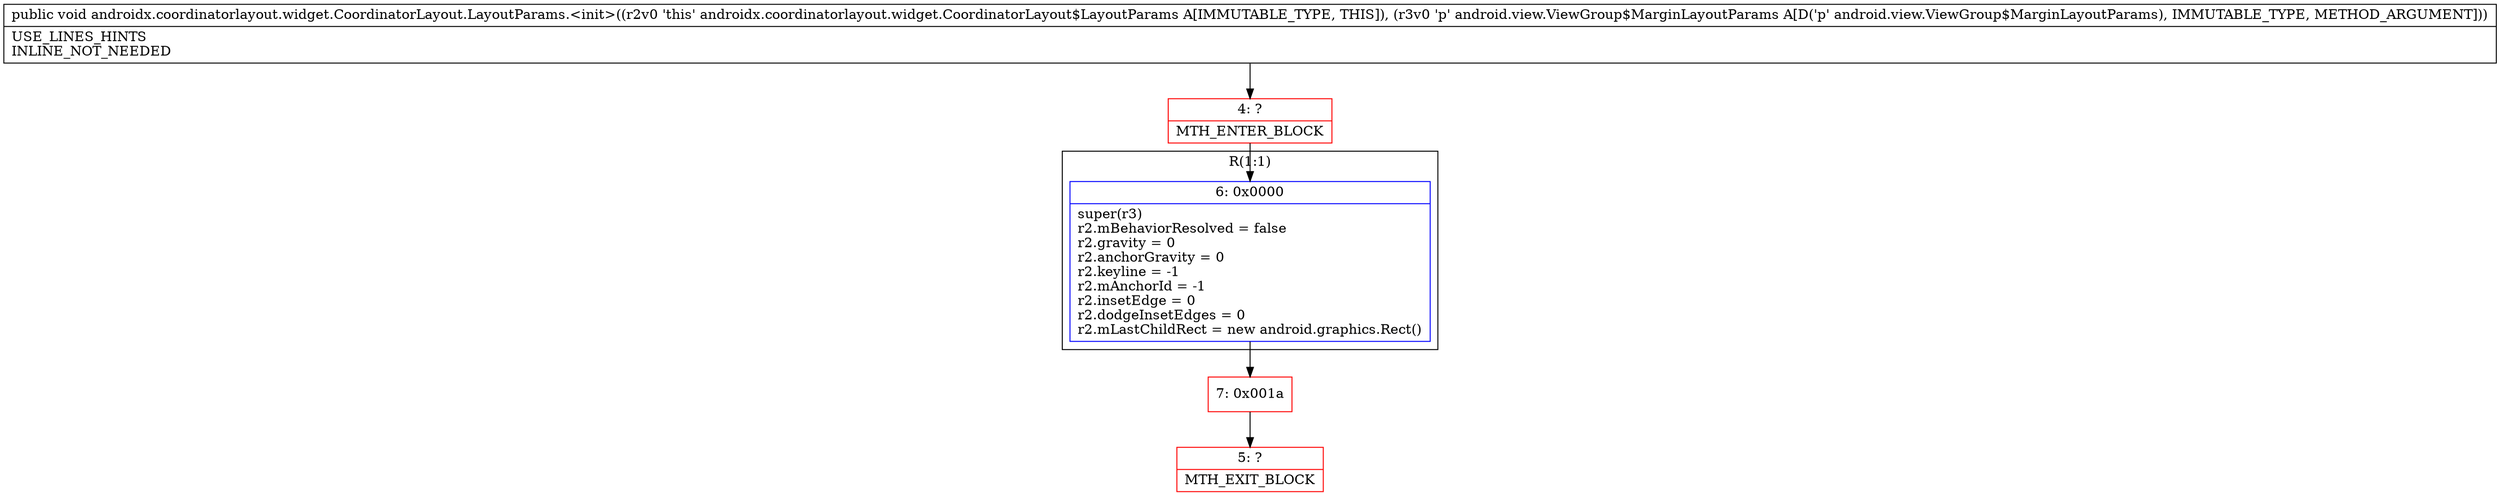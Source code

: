 digraph "CFG forandroidx.coordinatorlayout.widget.CoordinatorLayout.LayoutParams.\<init\>(Landroid\/view\/ViewGroup$MarginLayoutParams;)V" {
subgraph cluster_Region_152574131 {
label = "R(1:1)";
node [shape=record,color=blue];
Node_6 [shape=record,label="{6\:\ 0x0000|super(r3)\lr2.mBehaviorResolved = false\lr2.gravity = 0\lr2.anchorGravity = 0\lr2.keyline = \-1\lr2.mAnchorId = \-1\lr2.insetEdge = 0\lr2.dodgeInsetEdges = 0\lr2.mLastChildRect = new android.graphics.Rect()\l}"];
}
Node_4 [shape=record,color=red,label="{4\:\ ?|MTH_ENTER_BLOCK\l}"];
Node_7 [shape=record,color=red,label="{7\:\ 0x001a}"];
Node_5 [shape=record,color=red,label="{5\:\ ?|MTH_EXIT_BLOCK\l}"];
MethodNode[shape=record,label="{public void androidx.coordinatorlayout.widget.CoordinatorLayout.LayoutParams.\<init\>((r2v0 'this' androidx.coordinatorlayout.widget.CoordinatorLayout$LayoutParams A[IMMUTABLE_TYPE, THIS]), (r3v0 'p' android.view.ViewGroup$MarginLayoutParams A[D('p' android.view.ViewGroup$MarginLayoutParams), IMMUTABLE_TYPE, METHOD_ARGUMENT]))  | USE_LINES_HINTS\lINLINE_NOT_NEEDED\l}"];
MethodNode -> Node_4;Node_6 -> Node_7;
Node_4 -> Node_6;
Node_7 -> Node_5;
}

